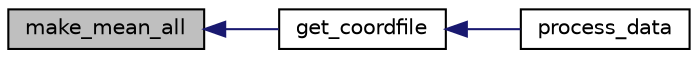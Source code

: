 digraph "make_mean_all"
{
  edge [fontname="Helvetica",fontsize="10",labelfontname="Helvetica",labelfontsize="10"];
  node [fontname="Helvetica",fontsize="10",shape=record];
  rankdir="LR";
  Node1 [label="make_mean_all",height=0.2,width=0.4,color="black", fillcolor="grey75", style="filled" fontcolor="black"];
  Node1 -> Node2 [dir="back",color="midnightblue",fontsize="10",style="solid",fontname="Helvetica"];
  Node2 [label="get_coordfile",height=0.2,width=0.4,color="black", fillcolor="white", style="filled",URL="$qcalc_8f90.html#a1d82cd2a089e1e0ca370862a88297fad"];
  Node2 -> Node3 [dir="back",color="midnightblue",fontsize="10",style="solid",fontname="Helvetica"];
  Node3 [label="process_data",height=0.2,width=0.4,color="black", fillcolor="white", style="filled",URL="$qcalc_8f90.html#a7d2d447954fb385bdca4f228de92b1eb"];
}

